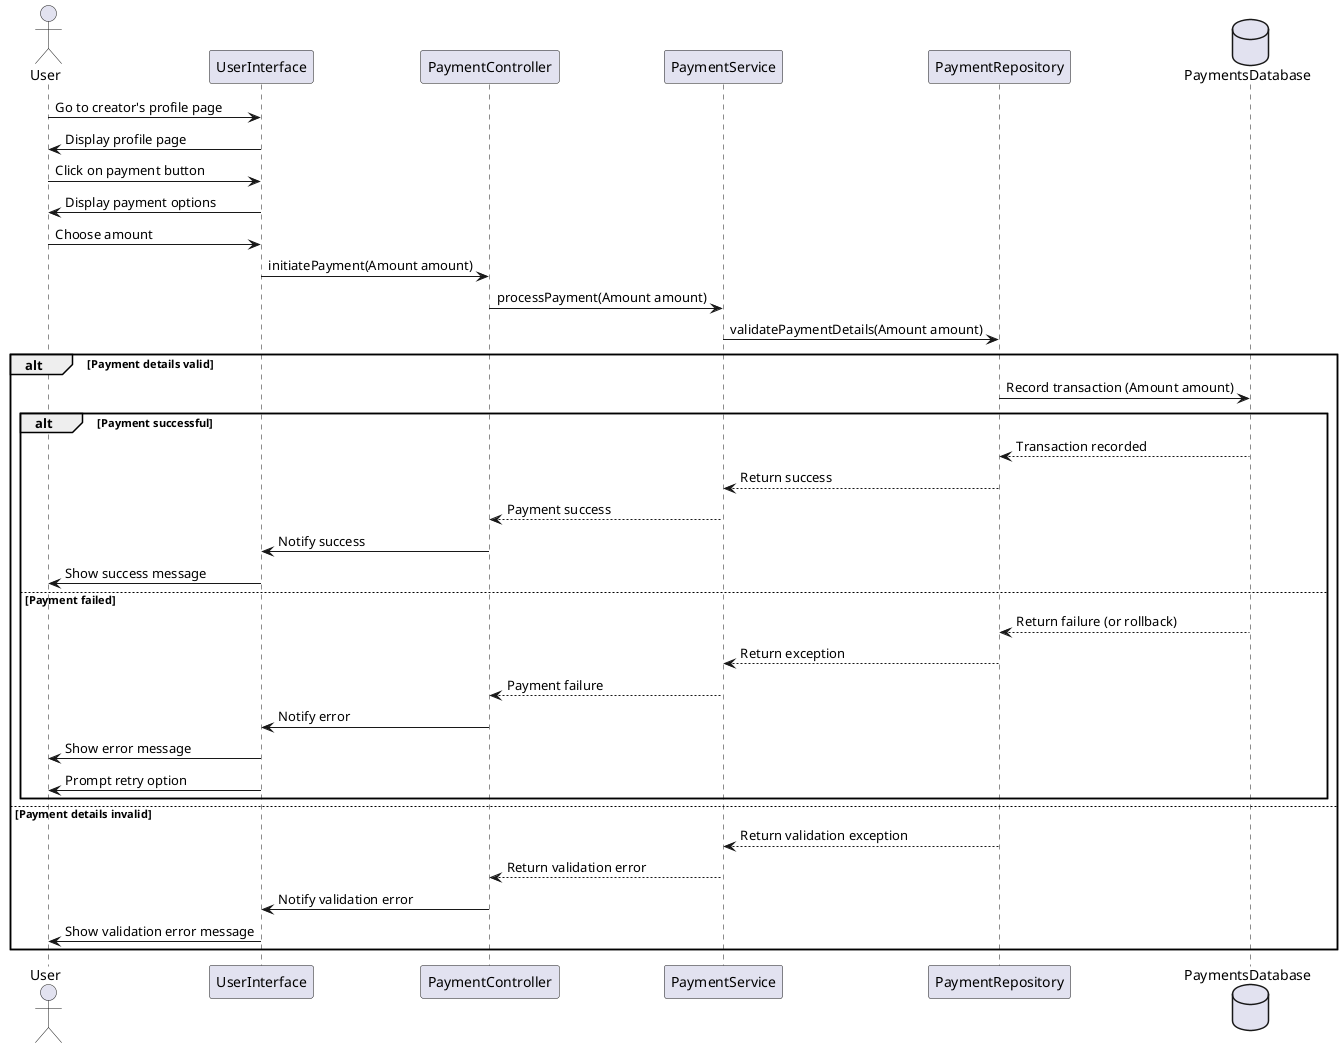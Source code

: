 @startuml
actor User
participant "UserInterface" as UI
participant "PaymentController" as PaymentController
participant "PaymentService" as PaymentService
participant "PaymentRepository" as PaymentRepo
database "PaymentsDatabase" as PaymentsDB

User -> UI: Go to creator's profile page
UI -> User: Display profile page
User -> UI: Click on payment button
UI -> User: Display payment options
User -> UI: Choose amount
UI -> PaymentController: initiatePayment(Amount amount)

PaymentController -> PaymentService: processPayment(Amount amount)
PaymentService -> PaymentRepo: validatePaymentDetails(Amount amount)
alt Payment details valid
    PaymentRepo -> PaymentsDB: Record transaction (Amount amount)
    alt Payment successful
        PaymentsDB --> PaymentRepo: Transaction recorded
        PaymentRepo --> PaymentService: Return success
        PaymentService --> PaymentController: Payment success
        PaymentController -> UI: Notify success
        UI -> User: Show success message
    else Payment failed
        PaymentsDB --> PaymentRepo: Return failure (or rollback)
        PaymentRepo --> PaymentService: Return exception
        PaymentService --> PaymentController: Payment failure
        PaymentController -> UI: Notify error
        UI -> User: Show error message
        UI -> User: Prompt retry option
    end
else Payment details invalid
    PaymentRepo --> PaymentService: Return validation exception
    PaymentService --> PaymentController: Return validation error
    PaymentController -> UI: Notify validation error
    UI -> User: Show validation error message
end

@enduml
